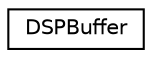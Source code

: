 digraph "Graphical Class Hierarchy"
{
 // INTERACTIVE_SVG=YES
  edge [fontname="Helvetica",fontsize="10",labelfontname="Helvetica",labelfontsize="10"];
  node [fontname="Helvetica",fontsize="10",shape=record];
  rankdir="LR";
  Node1 [label="DSPBuffer",height=0.2,width=0.4,color="black", fillcolor="white", style="filled",URL="$structDSPBuffer.html"];
}
